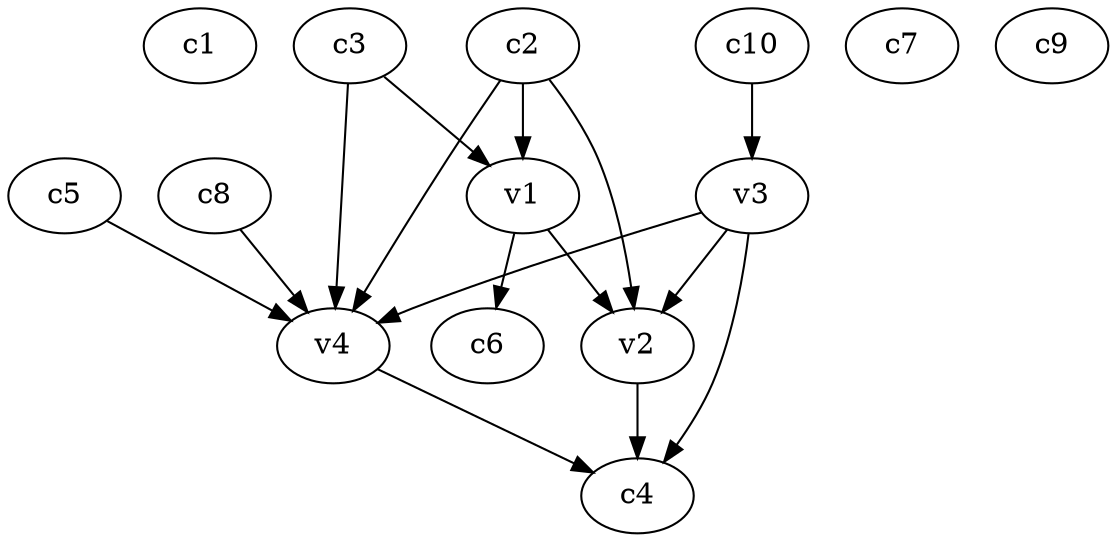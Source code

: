 strict digraph  {
c1;
c2;
c3;
c4;
c5;
c6;
c7;
c8;
c9;
c10;
v1;
v2;
v3;
v4;
c2 -> v1  [weight=1];
c2 -> v2  [weight=1];
c2 -> v4  [weight=1];
c3 -> v4  [weight=1];
c3 -> v1  [weight=1];
c5 -> v4  [weight=1];
c8 -> v4  [weight=1];
c10 -> v3  [weight=1];
v1 -> c6  [weight=1];
v1 -> v2  [weight=1];
v2 -> c4  [weight=1];
v3 -> c4  [weight=1];
v3 -> v2  [weight=1];
v3 -> v4  [weight=1];
v4 -> c4  [weight=1];
}
